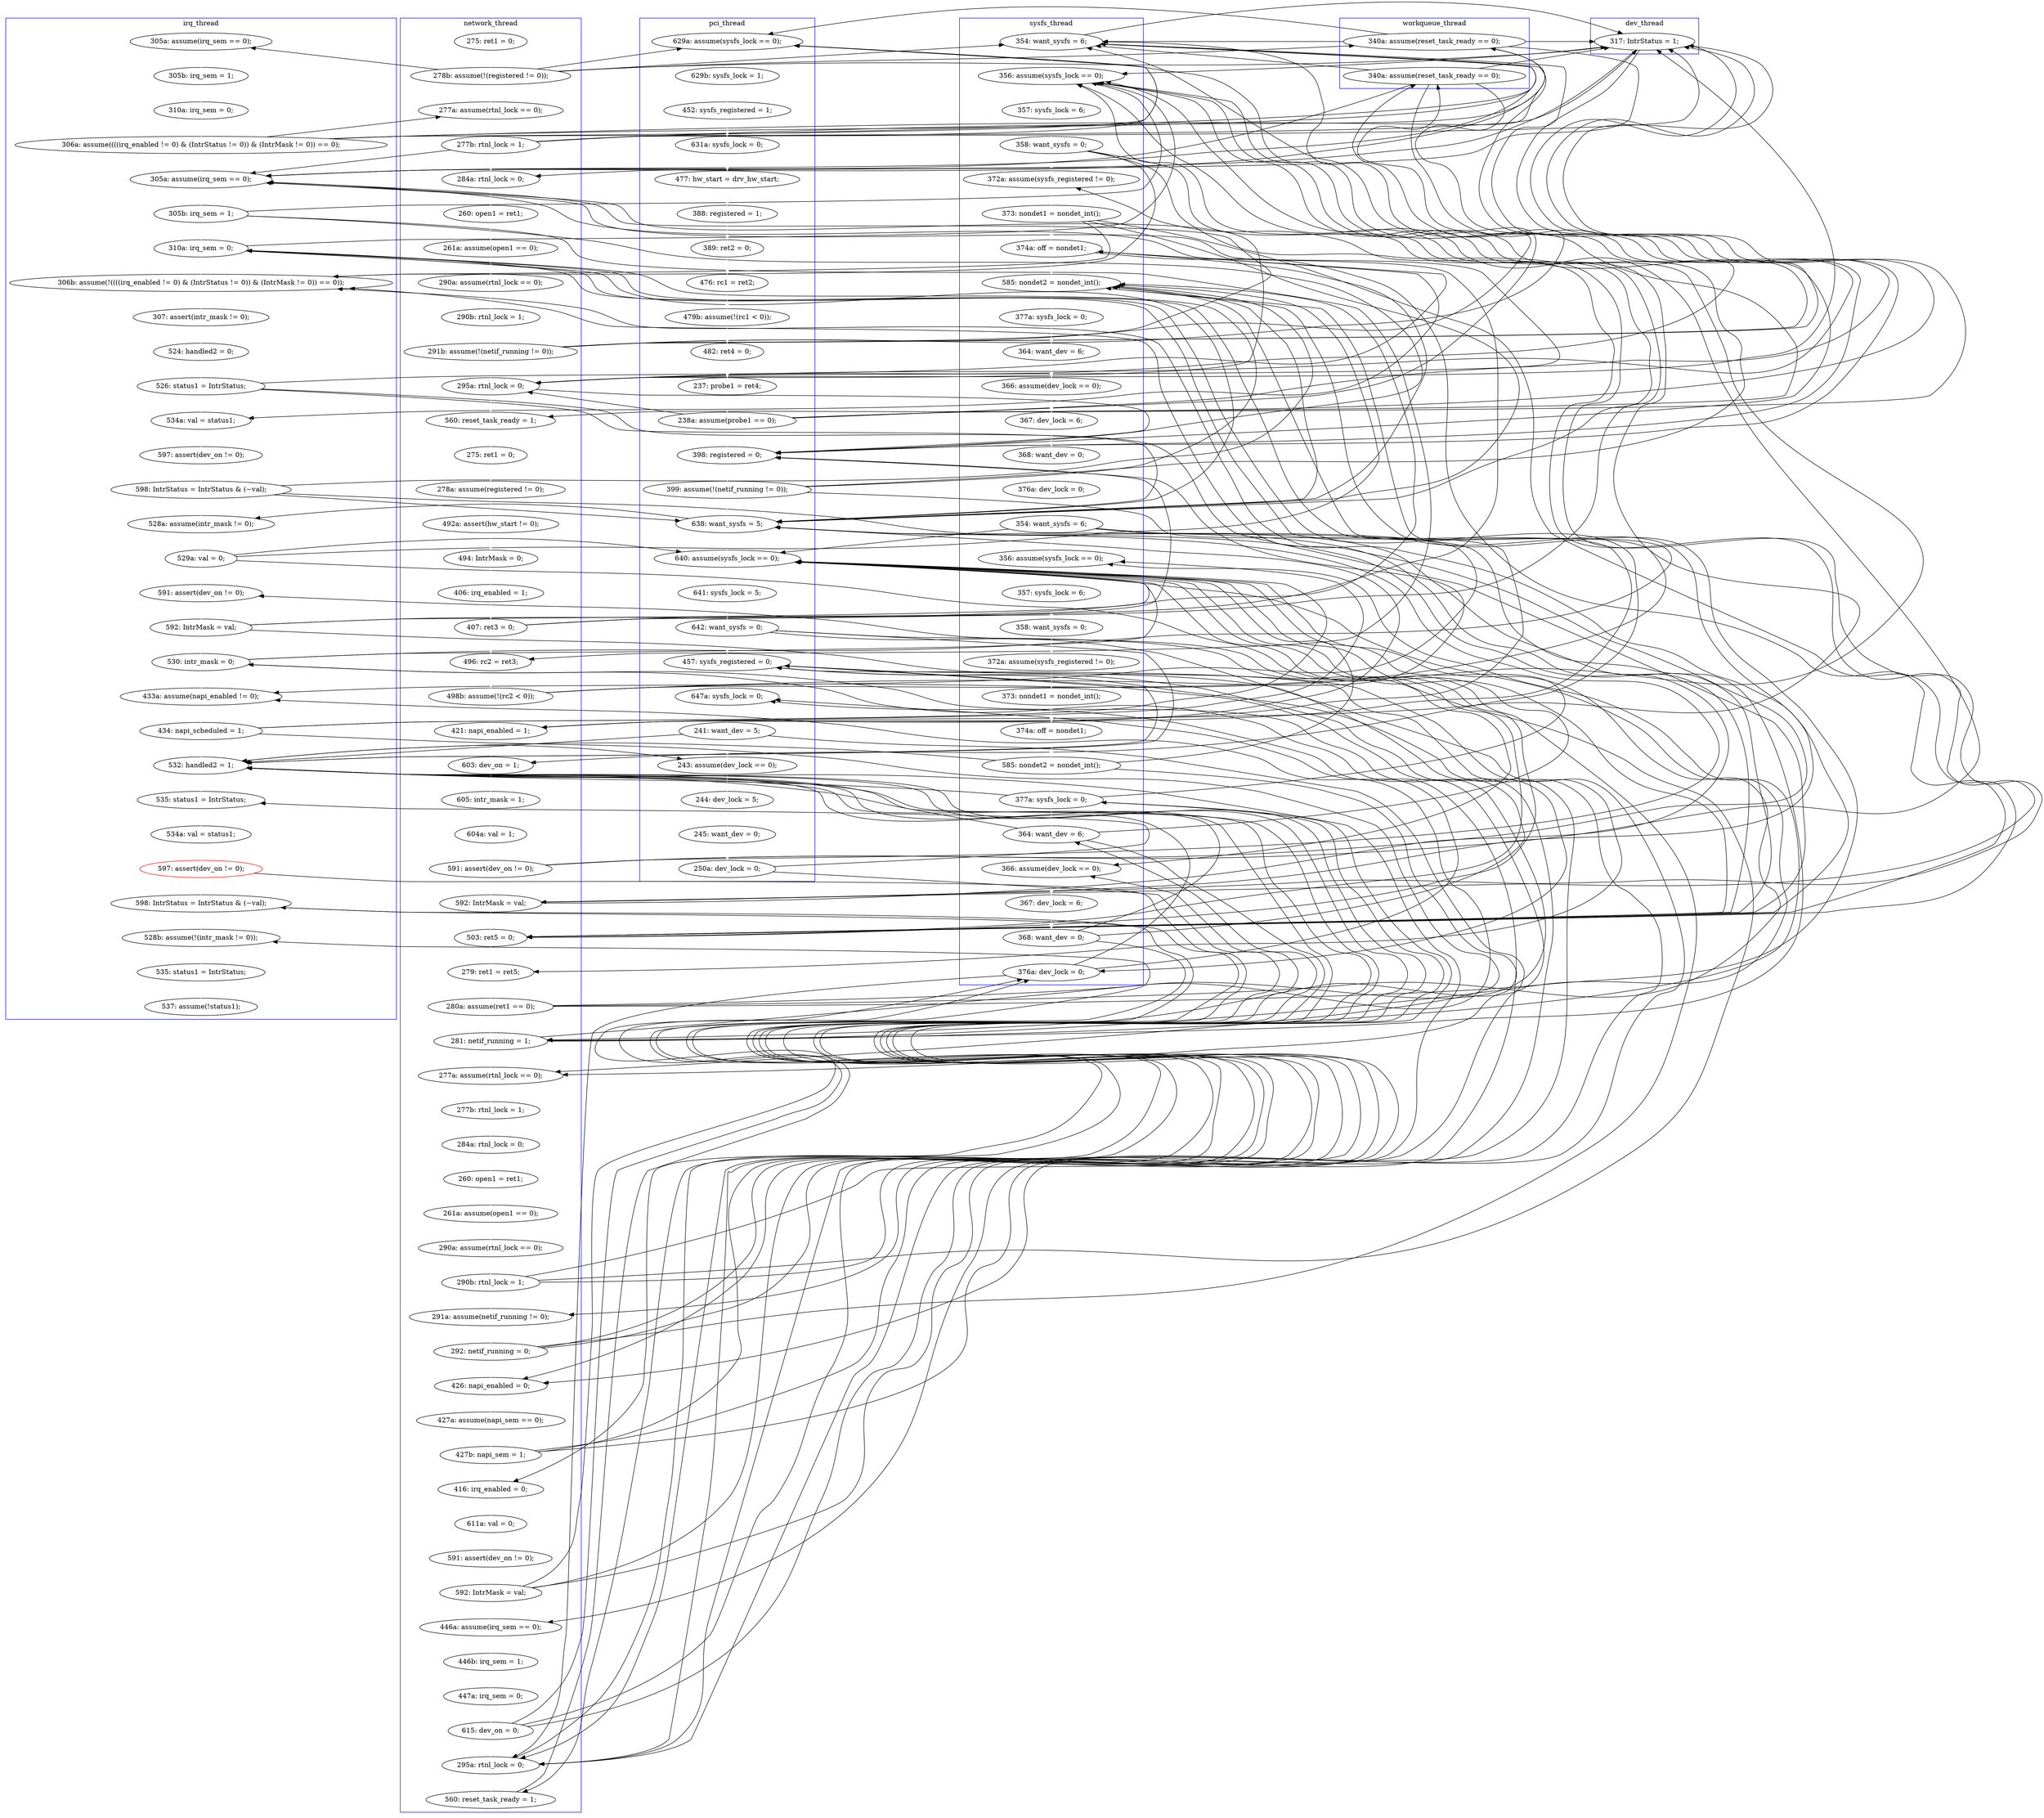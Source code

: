 digraph Counterexample {
	204 -> 205 [color = white, style = solid]
	194 -> 245 [color = black, style = solid, constraint = false]
	194 -> 211 [color = white, style = solid]
	108 -> 153 [color = black, style = solid, constraint = false]
	278 -> 279 [color = black, style = solid, constraint = false]
	131 -> 132 [color = black, style = solid, constraint = false]
	94 -> 108 [color = black, style = solid, constraint = false]
	66 -> 68 [color = black, style = solid, constraint = false]
	304 -> 313 [color = black, style = solid, constraint = false]
	142 -> 153 [color = black, style = solid, constraint = false]
	255 -> 278 [color = white, style = solid]
	213 -> 214 [color = white, style = solid]
	154 -> 155 [color = white, style = solid]
	46 -> 132 [color = black, style = solid, constraint = false]
	96 -> 102 [color = black, style = solid, constraint = false]
	263 -> 264 [color = white, style = solid]
	36 -> 40 [color = white, style = solid]
	264 -> 269 [color = black, style = solid, constraint = false]
	239 -> 240 [color = black, style = solid, constraint = false]
	91 -> 94 [color = white, style = solid]
	205 -> 208 [color = white, style = solid]
	133 -> 145 [color = white, style = solid]
	282 -> 286 [color = black, style = solid, constraint = false]
	152 -> 162 [color = black, style = solid, constraint = false]
	269 -> 279 [color = white, style = solid]
	276 -> 286 [color = black, style = solid, constraint = false]
	148 -> 149 [color = white, style = solid]
	276 -> 279 [color = black, style = solid, constraint = false]
	163 -> 168 [color = white, style = solid]
	44 -> 45 [color = white, style = solid]
	158 -> 181 [color = black, style = solid, constraint = false]
	286 -> 293 [color = white, style = solid]
	177 -> 198 [color = black, style = solid, constraint = false]
	131 -> 134 [color = white, style = solid]
	181 -> 185 [color = black, style = solid, constraint = false]
	247 -> 269 [color = white, style = solid]
	137 -> 138 [color = black, style = solid, constraint = false]
	52 -> 53 [color = white, style = solid]
	330 -> 331 [color = white, style = solid]
	269 -> 278 [color = black, style = solid, constraint = false]
	299 -> 304 [color = black, style = solid, constraint = false]
	198 -> 200 [color = white, style = solid]
	46 -> 52 [color = black, style = solid, constraint = false]
	141 -> 153 [color = black, style = solid, constraint = false]
	171 -> 181 [color = black, style = solid, constraint = false]
	45 -> 102 [color = black, style = solid, constraint = false]
	215 -> 217 [color = white, style = solid]
	185 -> 245 [color = black, style = solid, constraint = false]
	158 -> 159 [color = black, style = solid, constraint = false]
	183 -> 198 [color = black, style = solid, constraint = false]
	177 -> 181 [color = black, style = solid, constraint = false]
	160 -> 185 [color = black, style = solid, constraint = false]
	219 -> 222 [color = white, style = solid]
	255 -> 269 [color = black, style = solid, constraint = false]
	134 -> 137 [color = white, style = solid]
	282 -> 289 [color = white, style = solid]
	168 -> 169 [color = white, style = solid]
	246 -> 247 [color = white, style = solid]
	264 -> 278 [color = black, style = solid, constraint = false]
	155 -> 162 [color = black, style = solid, constraint = false]
	257 -> 261 [color = white, style = solid]
	46 -> 68 [color = black, style = solid, constraint = false]
	313 -> 315 [color = black, style = solid, constraint = false]
	131 -> 138 [color = black, style = solid, constraint = false]
	235 -> 237 [color = black, style = solid, constraint = false]
	208 -> 245 [color = black, style = solid, constraint = false]
	30 -> 68 [color = black, style = solid, constraint = false]
	160 -> 181 [color = black, style = solid, constraint = false]
	160 -> 171 [color = white, style = solid]
	193 -> 194 [color = black, style = solid, constraint = false]
	45 -> 46 [color = black, style = solid, constraint = false]
	30 -> 46 [color = black, style = solid, constraint = false]
	152 -> 181 [color = black, style = solid, constraint = false]
	286 -> 289 [color = black, style = solid, constraint = false]
	30 -> 102 [color = black, style = solid, constraint = false]
	171 -> 173 [color = black, style = solid, constraint = false]
	222 -> 224 [color = black, style = solid, constraint = false]
	66 -> 102 [color = black, style = solid, constraint = false]
	247 -> 248 [color = black, style = solid, constraint = false]
	177 -> 182 [color = white, style = solid]
	133 -> 134 [color = black, style = solid, constraint = false]
	63 -> 64 [color = white, style = solid]
	248 -> 249 [color = white, style = solid]
	66 -> 108 [color = black, style = solid, constraint = false]
	85 -> 86 [color = white, style = solid]
	137 -> 145 [color = black, style = solid, constraint = false]
	42 -> 46 [color = black, style = solid, constraint = false]
	183 -> 187 [color = white, style = solid]
	208 -> 213 [color = white, style = solid]
	46 -> 96 [color = white, style = solid]
	27 -> 30 [color = white, style = solid]
	162 -> 163 [color = white, style = solid]
	240 -> 286 [color = black, style = solid, constraint = false]
	299 -> 313 [color = white, style = solid]
	208 -> 211 [color = black, style = solid, constraint = false]
	304 -> 315 [color = white, style = solid]
	290 -> 291 [color = white, style = solid]
	279 -> 282 [color = white, style = solid]
	212 -> 213 [color = black, style = solid, constraint = false]
	264 -> 286 [color = black, style = solid, constraint = false]
	94 -> 96 [color = black, style = solid, constraint = false]
	132 -> 133 [color = white, style = solid]
	145 -> 162 [color = white, style = solid]
	160 -> 162 [color = black, style = solid, constraint = false]
	102 -> 132 [color = black, style = solid, constraint = false]
	185 -> 198 [color = black, style = solid, constraint = false]
	253 -> 254 [color = white, style = solid]
	274 -> 276 [color = white, style = solid]
	218 -> 219 [color = white, style = solid]
	45 -> 52 [color = white, style = solid]
	237 -> 240 [color = white, style = solid]
	110 -> 116 [color = white, style = solid]
	96 -> 108 [color = black, style = solid, constraint = false]
	171 -> 185 [color = black, style = solid, constraint = false]
	250 -> 253 [color = black, style = solid, constraint = false]
	133 -> 138 [color = black, style = solid, constraint = false]
	250 -> 269 [color = black, style = solid, constraint = false]
	276 -> 299 [color = white, style = solid]
	239 -> 248 [color = white, style = solid]
	193 -> 198 [color = black, style = solid, constraint = false]
	239 -> 286 [color = black, style = solid, constraint = false]
	182 -> 183 [color = white, style = solid]
	150 -> 152 [color = white, style = solid]
	185 -> 190 [color = white, style = solid]
	187 -> 188 [color = white, style = solid]
	292 -> 299 [color = black, style = solid, constraint = false]
	194 -> 198 [color = black, style = solid, constraint = false]
	96 -> 138 [color = black, style = solid, constraint = false]
	222 -> 245 [color = black, style = solid, constraint = false]
	96 -> 103 [color = black, style = solid, constraint = false]
	188 -> 198 [color = black, style = solid, constraint = false]
	245 -> 246 [color = white, style = solid]
	208 -> 209 [color = black, style = solid, constraint = false]
	214 -> 215 [color = white, style = solid]
	272 -> 274 [color = white, style = solid]
	66 -> 132 [color = black, style = solid, constraint = false]
	194 -> 209 [color = black, style = solid, constraint = false]
	203 -> 204 [color = white, style = solid]
	103 -> 132 [color = black, style = solid, constraint = false]
	237 -> 238 [color = black, style = solid, constraint = false]
	30 -> 108 [color = black, style = solid, constraint = false]
	297 -> 299 [color = black, style = solid, constraint = false]
	193 -> 209 [color = white, style = solid]
	131 -> 153 [color = black, style = solid, constraint = false]
	45 -> 68 [color = black, style = solid, constraint = false]
	94 -> 103 [color = black, style = solid, constraint = false]
	141 -> 142 [color = black, style = solid, constraint = false]
	315 -> 330 [color = white, style = solid]
	155 -> 159 [color = white, style = solid]
	292 -> 293 [color = black, style = solid, constraint = false]
	35 -> 36 [color = white, style = solid]
	68 -> 69 [color = white, style = solid]
	45 -> 132 [color = black, style = solid, constraint = false]
	158 -> 185 [color = white, style = solid]
	169 -> 171 [color = black, style = solid, constraint = false]
	30 -> 44 [color = white, style = solid]
	152 -> 153 [color = black, style = solid, constraint = false]
	171 -> 198 [color = white, style = solid]
	42 -> 132 [color = white, style = solid]
	181 -> 198 [color = black, style = solid, constraint = false]
	102 -> 103 [color = black, style = solid, constraint = false]
	183 -> 245 [color = black, style = solid, constraint = false]
	247 -> 286 [color = black, style = solid, constraint = false]
	190 -> 193 [color = white, style = solid]
	269 -> 286 [color = black, style = solid, constraint = false]
	86 -> 89 [color = white, style = solid]
	227 -> 230 [color = white, style = solid]
	108 -> 110 [color = black, style = solid, constraint = false]
	158 -> 162 [color = black, style = solid, constraint = false]
	42 -> 108 [color = black, style = solid, constraint = false]
	239 -> 245 [color = black, style = solid, constraint = false]
	217 -> 218 [color = white, style = solid]
	240 -> 245 [color = black, style = solid, constraint = false]
	175 -> 177 [color = white, style = solid]
	42 -> 44 [color = black, style = solid, constraint = false]
	72 -> 74 [color = white, style = solid]
	40 -> 42 [color = white, style = solid]
	289 -> 290 [color = white, style = solid]
	46 -> 102 [color = black, style = solid, constraint = false]
	124 -> 130 [color = white, style = solid]
	209 -> 224 [color = white, style = solid]
	142 -> 148 [color = white, style = solid]
	254 -> 255 [color = white, style = solid]
	137 -> 142 [color = white, style = solid]
	278 -> 299 [color = black, style = solid, constraint = false]
	264 -> 271 [color = white, style = solid]
	249 -> 250 [color = white, style = solid]
	42 -> 102 [color = black, style = solid, constraint = false]
	108 -> 132 [color = black, style = solid, constraint = false]
	211 -> 212 [color = white, style = solid]
	250 -> 257 [color = white, style = solid]
	66 -> 103 [color = white, style = solid]
	212 -> 245 [color = black, style = solid, constraint = false]
	255 -> 257 [color = black, style = solid, constraint = false]
	169 -> 185 [color = black, style = solid, constraint = false]
	224 -> 225 [color = white, style = solid]
	149 -> 150 [color = white, style = solid]
	141 -> 181 [color = white, style = solid]
	177 -> 185 [color = black, style = solid, constraint = false]
	64 -> 66 [color = white, style = solid]
	56 -> 63 [color = white, style = solid]
	46 -> 108 [color = black, style = solid, constraint = false]
	90 -> 91 [color = white, style = solid]
	230 -> 234 [color = white, style = solid]
	222 -> 286 [color = black, style = solid, constraint = false]
	94 -> 132 [color = black, style = solid, constraint = false]
	235 -> 286 [color = black, style = solid, constraint = false]
	66 -> 96 [color = black, style = solid, constraint = false]
	53 -> 56 [color = white, style = solid]
	108 -> 138 [color = black, style = solid, constraint = false]
	123 -> 124 [color = white, style = solid]
	152 -> 158 [color = white, style = solid]
	237 -> 286 [color = black, style = solid, constraint = false]
	247 -> 253 [color = black, style = solid, constraint = false]
	155 -> 158 [color = black, style = solid, constraint = false]
	188 -> 245 [color = black, style = solid, constraint = false]
	188 -> 190 [color = black, style = solid, constraint = false]
	293 -> 295 [color = white, style = solid]
	145 -> 181 [color = black, style = solid, constraint = false]
	222 -> 237 [color = white, style = solid]
	278 -> 286 [color = black, style = solid, constraint = false]
	209 -> 213 [color = black, style = solid, constraint = false]
	133 -> 153 [color = black, style = solid, constraint = false]
	250 -> 286 [color = black, style = solid, constraint = false]
	159 -> 160 [color = white, style = solid]
	181 -> 245 [color = white, style = solid]
	212 -> 224 [color = black, style = solid, constraint = false]
	141 -> 145 [color = black, style = solid, constraint = false]
	240 -> 248 [color = black, style = solid, constraint = false]
	200 -> 201 [color = white, style = solid]
	297 -> 304 [color = white, style = solid]
	74 -> 76 [color = white, style = solid]
	103 -> 110 [color = white, style = solid]
	240 -> 253 [color = white, style = solid]
	145 -> 148 [color = black, style = solid, constraint = false]
	238 -> 239 [color = white, style = solid]
	282 -> 299 [color = black, style = solid, constraint = false]
	291 -> 292 [color = white, style = solid]
	185 -> 187 [color = black, style = solid, constraint = false]
	271 -> 272 [color = white, style = solid]
	201 -> 202 [color = white, style = solid]
	45 -> 108 [color = black, style = solid, constraint = false]
	103 -> 108 [color = black, style = solid, constraint = false]
	102 -> 138 [color = black, style = solid, constraint = false]
	96 -> 132 [color = black, style = solid, constraint = false]
	169 -> 173 [color = white, style = solid]
	212 -> 286 [color = white, style = solid]
	202 -> 203 [color = white, style = solid]
	42 -> 68 [color = black, style = solid, constraint = false]
	102 -> 108 [color = black, style = solid, constraint = false]
	30 -> 35 [color = black, style = solid, constraint = false]
	130 -> 131 [color = white, style = solid]
	235 -> 238 [color = white, style = solid]
	153 -> 154 [color = white, style = solid]
	94 -> 138 [color = white, style = solid]
	173 -> 175 [color = white, style = solid]
	142 -> 181 [color = black, style = solid, constraint = false]
	183 -> 185 [color = black, style = solid, constraint = false]
	137 -> 153 [color = black, style = solid, constraint = false]
	295 -> 297 [color = white, style = solid]
	276 -> 278 [color = black, style = solid, constraint = false]
	145 -> 153 [color = black, style = solid, constraint = false]
	116 -> 118 [color = white, style = solid]
	181 -> 182 [color = black, style = solid, constraint = false]
	188 -> 194 [color = white, style = solid]
	103 -> 138 [color = black, style = solid, constraint = false]
	235 -> 245 [color = black, style = solid, constraint = false]
	69 -> 72 [color = white, style = solid]
	89 -> 90 [color = white, style = solid]
	169 -> 181 [color = black, style = solid, constraint = false]
	118 -> 123 [color = white, style = solid]
	84 -> 85 [color = white, style = solid]
	286 -> 299 [color = black, style = solid, constraint = false]
	269 -> 271 [color = black, style = solid, constraint = false]
	94 -> 102 [color = black, style = solid, constraint = false]
	138 -> 141 [color = white, style = solid]
	261 -> 263 [color = white, style = solid]
	193 -> 245 [color = black, style = solid, constraint = false]
	237 -> 245 [color = black, style = solid, constraint = false]
	102 -> 153 [color = white, style = solid]
	76 -> 84 [color = white, style = solid]
	255 -> 286 [color = black, style = solid, constraint = false]
	234 -> 235 [color = white, style = solid]
	155 -> 181 [color = black, style = solid, constraint = false]
	209 -> 245 [color = black, style = solid, constraint = false]
	225 -> 226 [color = white, style = solid]
	142 -> 145 [color = black, style = solid, constraint = false]
	103 -> 153 [color = black, style = solid, constraint = false]
	209 -> 211 [color = black, style = solid, constraint = false]
	226 -> 227 [color = white, style = solid]
	subgraph cluster7 {
		label = dev_thread
		color = blue
		108  [label = "317: IntrStatus = 1;"]
	}
	subgraph cluster5 {
		label = workqueue_thread
		color = blue
		96  [label = "340a: assume(reset_task_ready == 0);"]
		46  [label = "340a: assume(reset_task_ready == 0);"]
	}
	subgraph cluster2 {
		label = network_thread
		color = blue
		190  [label = "279: ret1 = ret5;"]
		249  [label = "427a: assume(napi_sem == 0);"]
		250  [label = "427b: napi_sem = 1;"]
		64  [label = "290b: rtnl_lock = 1;"]
		193  [label = "280a: assume(ret1 == 0);"]
		248  [label = "426: napi_enabled = 0;"]
		142  [label = "421: napi_enabled = 1;"]
		264  [label = "592: IntrMask = val;"]
		261  [label = "611a: val = 0;"]
		234  [label = "290a: assume(rtnl_lock == 0);"]
		158  [label = "592: IntrMask = val;"]
		124  [label = "494: IntrMask = 0;"]
		149  [label = "605: intr_mask = 1;"]
		44  [label = "277a: assume(rtnl_lock == 0);"]
		137  [label = "498b: assume(!(rc2 < 0));"]
		66  [label = "291b: assume(!(netif_running != 0));"]
		276  [label = "615: dev_on = 0;"]
		103  [label = "295a: rtnl_lock = 0;"]
		130  [label = "406: irq_enabled = 1;"]
		271  [label = "446a: assume(irq_sem == 0);"]
		27  [label = "275: ret1 = 0;"]
		110  [label = "560: reset_task_ready = 1;"]
		238  [label = "291a: assume(netif_running != 0);"]
		131  [label = "407: ret3 = 0;"]
		313  [label = "560: reset_task_ready = 1;"]
		63  [label = "290a: assume(rtnl_lock == 0);"]
		224  [label = "277a: assume(rtnl_lock == 0);"]
		227  [label = "260: open1 = ret1;"]
		257  [label = "416: irq_enabled = 0;"]
		123  [label = "492a: assert(hw_start != 0);"]
		118  [label = "278a: assume(registered != 0);"]
		272  [label = "446b: irq_sem = 1;"]
		185  [label = "503: ret5 = 0;"]
		230  [label = "261a: assume(open1 == 0);"]
		263  [label = "591: assert(dev_on != 0);"]
		56  [label = "261a: assume(open1 == 0);"]
		235  [label = "290b: rtnl_lock = 1;"]
		239  [label = "292: netif_running = 0;"]
		52  [label = "284a: rtnl_lock = 0;"]
		30  [label = "278b: assume(!(registered != 0));"]
		150  [label = "604a: val = 1;"]
		134  [label = "496: rc2 = ret3;"]
		53  [label = "260: open1 = ret1;"]
		45  [label = "277b: rtnl_lock = 1;"]
		226  [label = "284a: rtnl_lock = 0;"]
		148  [label = "603: dev_on = 1;"]
		225  [label = "277b: rtnl_lock = 1;"]
		299  [label = "295a: rtnl_lock = 0;"]
		209  [label = "281: netif_running = 1;"]
		274  [label = "447a: irq_sem = 0;"]
		152  [label = "591: assert(dev_on != 0);"]
		116  [label = "275: ret1 = 0;"]
	}
	subgraph cluster6 {
		label = sysfs_thread
		color = blue
		240  [label = "364: want_dev = 6;"]
		278  [label = "376a: dev_lock = 0;"]
		204  [label = "368: want_dev = 0;"]
		198  [label = "585: nondet2 = nondet_int();"]
		102  [label = "354: want_sysfs = 6;"]
		201  [label = "364: want_dev = 6;"]
		200  [label = "377a: sysfs_lock = 0;"]
		171  [label = "374a: off = nondet1;"]
		215  [label = "358: want_sysfs = 0;"]
		208  [label = "354: want_sysfs = 6;"]
		253  [label = "366: assume(dev_lock == 0);"]
		219  [label = "374a: off = nondet1;"]
		202  [label = "366: assume(dev_lock == 0);"]
		214  [label = "357: sysfs_lock = 6;"]
		213  [label = "356: assume(sysfs_lock == 0);"]
		255  [label = "368: want_dev = 0;"]
		159  [label = "372a: assume(sysfs_registered != 0);"]
		160  [label = "373: nondet1 = nondet_int();"]
		254  [label = "367: dev_lock = 6;"]
		203  [label = "367: dev_lock = 6;"]
		155  [label = "358: want_sysfs = 0;"]
		154  [label = "357: sysfs_lock = 6;"]
		205  [label = "376a: dev_lock = 0;"]
		217  [label = "372a: assume(sysfs_registered != 0);"]
		218  [label = "373: nondet1 = nondet_int();"]
		153  [label = "356: assume(sysfs_lock == 0);"]
		237  [label = "377a: sysfs_lock = 0;"]
		222  [label = "585: nondet2 = nondet_int();"]
	}
	subgraph cluster3 {
		label = irq_thread
		color = blue
		211  [label = "433a: assume(napi_enabled != 0);"]
		162  [label = "306b: assume(!((((irq_enabled != 0) & (IntrStatus != 0)) & (IntrMask != 0)) == 0));"]
		188  [label = "592: IntrMask = val;"]
		297  [label = "597: assert(dev_on != 0);", color = red]
		169  [label = "526: status1 = IntrStatus;"]
		145  [label = "310a: irq_sem = 0;"]
		212  [label = "434: napi_scheduled = 1;"]
		183  [label = "529a: val = 0;"]
		293  [label = "535: status1 = IntrStatus;"]
		163  [label = "307: assert(intr_mask != 0);"]
		315  [label = "528b: assume(!(intr_mask != 0));"]
		331  [label = "537: assume(!status1);"]
		168  [label = "524: handled2 = 0;"]
		187  [label = "591: assert(dev_on != 0);"]
		40  [label = "310a: irq_sem = 0;"]
		132  [label = "305a: assume(irq_sem == 0);"]
		182  [label = "528a: assume(intr_mask != 0);"]
		194  [label = "530: intr_mask = 0;"]
		177  [label = "598: IntrStatus = IntrStatus & (~val);"]
		304  [label = "598: IntrStatus = IntrStatus & (~val);"]
		295  [label = "534a: val = status1;"]
		133  [label = "305b: irq_sem = 1;"]
		173  [label = "534a: val = status1;"]
		35  [label = "305a: assume(irq_sem == 0);"]
		36  [label = "305b: irq_sem = 1;"]
		330  [label = "535: status1 = IntrStatus;"]
		286  [label = "532: handled2 = 1;"]
		175  [label = "597: assert(dev_on != 0);"]
		42  [label = "306a: assume((((irq_enabled != 0) & (IntrStatus != 0)) & (IntrMask != 0)) == 0);"]
	}
	subgraph cluster1 {
		label = pci_thread
		color = blue
		69  [label = "629b: sysfs_lock = 1;"]
		282  [label = "241: want_dev = 5;"]
		90  [label = "482: ret4 = 0;"]
		141  [label = "399: assume(!(netif_running != 0));"]
		74  [label = "631a: sysfs_lock = 0;"]
		84  [label = "388: registered = 1;"]
		247  [label = "642: want_sysfs = 0;"]
		291  [label = "245: want_dev = 0;"]
		138  [label = "398: registered = 0;"]
		245  [label = "640: assume(sysfs_lock == 0);"]
		289  [label = "243: assume(dev_lock == 0);"]
		86  [label = "476: rc1 = ret2;"]
		68  [label = "629a: assume(sysfs_lock == 0);"]
		89  [label = "479b: assume(!(rc1 < 0));"]
		72  [label = "452: sysfs_registered = 1;"]
		246  [label = "641: sysfs_lock = 5;"]
		269  [label = "457: sysfs_registered = 0;"]
		279  [label = "647a: sysfs_lock = 0;"]
		85  [label = "389: ret2 = 0;"]
		94  [label = "238a: assume(probe1 == 0);"]
		76  [label = "477: hw_start = drv_hw_start;"]
		91  [label = "237: probe1 = ret4;"]
		292  [label = "250a: dev_lock = 0;"]
		290  [label = "244: dev_lock = 5;"]
		181  [label = "638: want_sysfs = 5;"]
	}
}